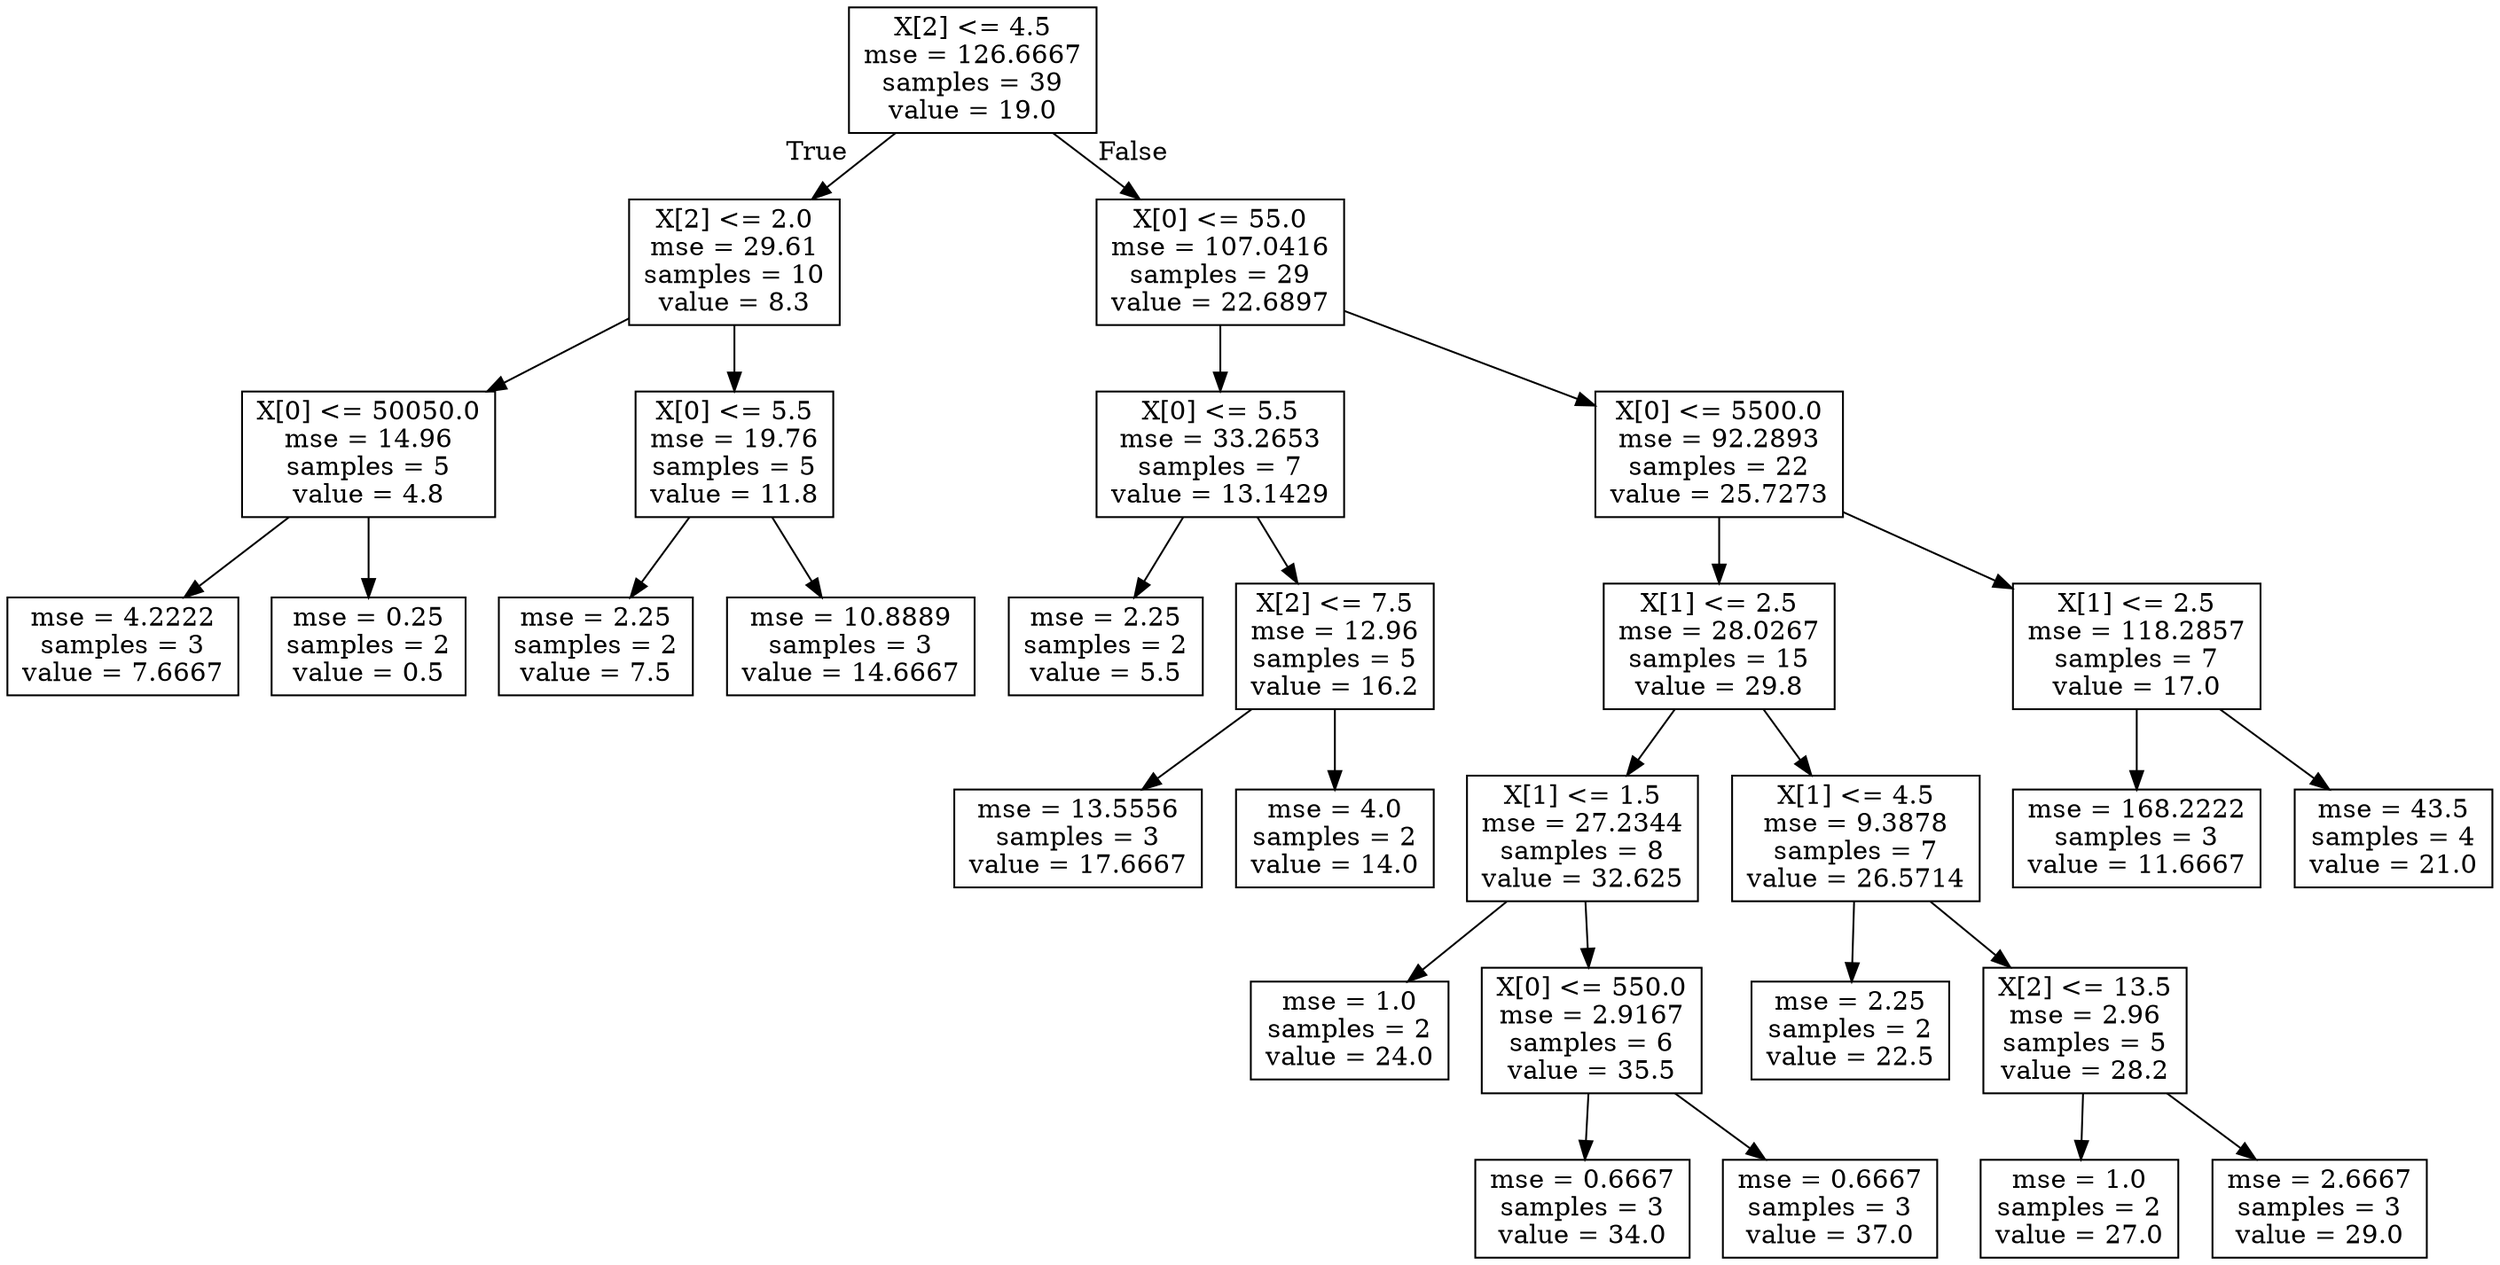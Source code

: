 digraph Tree {
node [shape=box] ;
0 [label="X[2] <= 4.5\nmse = 126.6667\nsamples = 39\nvalue = 19.0"] ;
1 [label="X[2] <= 2.0\nmse = 29.61\nsamples = 10\nvalue = 8.3"] ;
0 -> 1 [labeldistance=2.5, labelangle=45, headlabel="True"] ;
2 [label="X[0] <= 50050.0\nmse = 14.96\nsamples = 5\nvalue = 4.8"] ;
1 -> 2 ;
3 [label="mse = 4.2222\nsamples = 3\nvalue = 7.6667"] ;
2 -> 3 ;
4 [label="mse = 0.25\nsamples = 2\nvalue = 0.5"] ;
2 -> 4 ;
5 [label="X[0] <= 5.5\nmse = 19.76\nsamples = 5\nvalue = 11.8"] ;
1 -> 5 ;
6 [label="mse = 2.25\nsamples = 2\nvalue = 7.5"] ;
5 -> 6 ;
7 [label="mse = 10.8889\nsamples = 3\nvalue = 14.6667"] ;
5 -> 7 ;
8 [label="X[0] <= 55.0\nmse = 107.0416\nsamples = 29\nvalue = 22.6897"] ;
0 -> 8 [labeldistance=2.5, labelangle=-45, headlabel="False"] ;
9 [label="X[0] <= 5.5\nmse = 33.2653\nsamples = 7\nvalue = 13.1429"] ;
8 -> 9 ;
10 [label="mse = 2.25\nsamples = 2\nvalue = 5.5"] ;
9 -> 10 ;
11 [label="X[2] <= 7.5\nmse = 12.96\nsamples = 5\nvalue = 16.2"] ;
9 -> 11 ;
12 [label="mse = 13.5556\nsamples = 3\nvalue = 17.6667"] ;
11 -> 12 ;
13 [label="mse = 4.0\nsamples = 2\nvalue = 14.0"] ;
11 -> 13 ;
14 [label="X[0] <= 5500.0\nmse = 92.2893\nsamples = 22\nvalue = 25.7273"] ;
8 -> 14 ;
15 [label="X[1] <= 2.5\nmse = 28.0267\nsamples = 15\nvalue = 29.8"] ;
14 -> 15 ;
16 [label="X[1] <= 1.5\nmse = 27.2344\nsamples = 8\nvalue = 32.625"] ;
15 -> 16 ;
17 [label="mse = 1.0\nsamples = 2\nvalue = 24.0"] ;
16 -> 17 ;
18 [label="X[0] <= 550.0\nmse = 2.9167\nsamples = 6\nvalue = 35.5"] ;
16 -> 18 ;
19 [label="mse = 0.6667\nsamples = 3\nvalue = 34.0"] ;
18 -> 19 ;
20 [label="mse = 0.6667\nsamples = 3\nvalue = 37.0"] ;
18 -> 20 ;
21 [label="X[1] <= 4.5\nmse = 9.3878\nsamples = 7\nvalue = 26.5714"] ;
15 -> 21 ;
22 [label="mse = 2.25\nsamples = 2\nvalue = 22.5"] ;
21 -> 22 ;
23 [label="X[2] <= 13.5\nmse = 2.96\nsamples = 5\nvalue = 28.2"] ;
21 -> 23 ;
24 [label="mse = 1.0\nsamples = 2\nvalue = 27.0"] ;
23 -> 24 ;
25 [label="mse = 2.6667\nsamples = 3\nvalue = 29.0"] ;
23 -> 25 ;
26 [label="X[1] <= 2.5\nmse = 118.2857\nsamples = 7\nvalue = 17.0"] ;
14 -> 26 ;
27 [label="mse = 168.2222\nsamples = 3\nvalue = 11.6667"] ;
26 -> 27 ;
28 [label="mse = 43.5\nsamples = 4\nvalue = 21.0"] ;
26 -> 28 ;
}